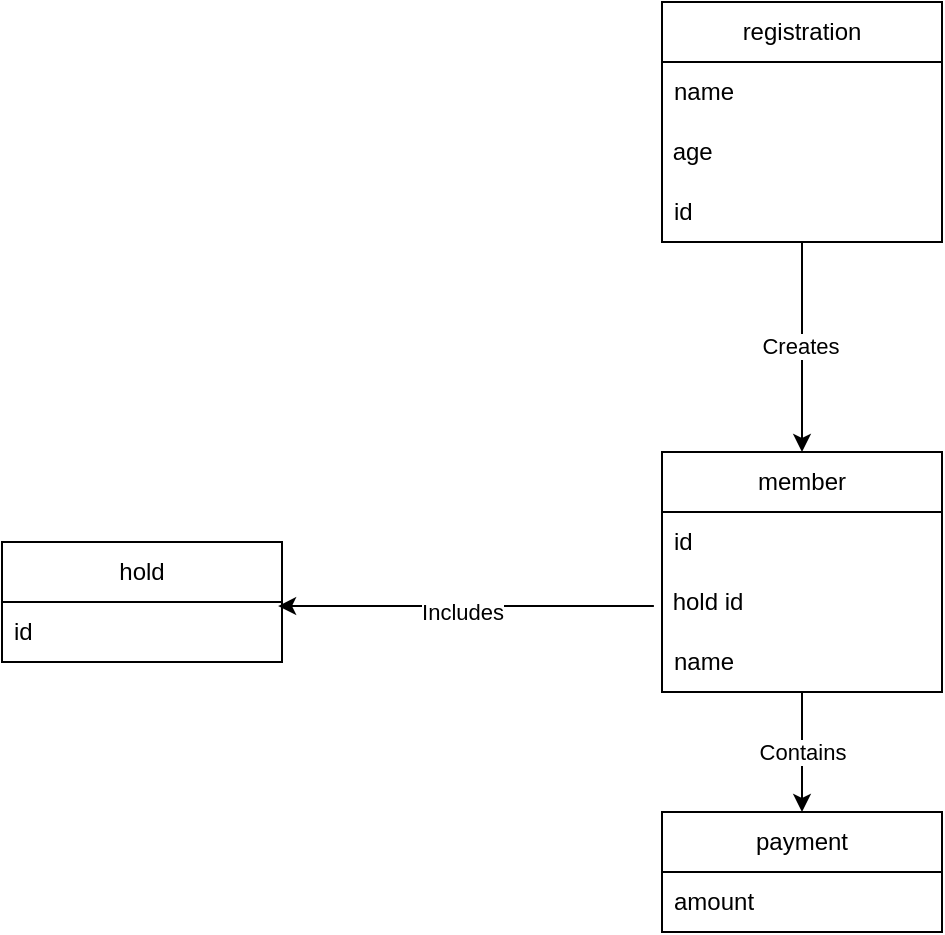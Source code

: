 <mxfile version="26.2.14">
  <diagram name="Page-1" id="9f46799a-70d6-7492-0946-bef42562c5a5">
    <mxGraphModel grid="1" page="1" gridSize="10" guides="1" tooltips="1" connect="1" arrows="1" fold="1" pageScale="1" pageWidth="1100" pageHeight="850" background="none" math="0" shadow="0">
      <root>
        <mxCell id="0" />
        <mxCell id="1" parent="0" />
        <mxCell id="MH6S6-4RASFPbwrQGaFU-1" value="registration" style="swimlane;fontStyle=0;childLayout=stackLayout;horizontal=1;startSize=30;horizontalStack=0;resizeParent=1;resizeParentMax=0;resizeLast=0;collapsible=1;marginBottom=0;whiteSpace=wrap;html=1;" vertex="1" parent="1">
          <mxGeometry x="480" y="95" width="140" height="120" as="geometry" />
        </mxCell>
        <mxCell id="MH6S6-4RASFPbwrQGaFU-3" value="name" style="text;strokeColor=none;fillColor=none;align=left;verticalAlign=middle;spacingLeft=4;spacingRight=4;overflow=hidden;points=[[0,0.5],[1,0.5]];portConstraint=eastwest;rotatable=0;whiteSpace=wrap;html=1;" vertex="1" parent="MH6S6-4RASFPbwrQGaFU-1">
          <mxGeometry y="30" width="140" height="30" as="geometry" />
        </mxCell>
        <mxCell id="5LCAq30jUFojzuLI29wO-11" value="&lt;div&gt;&amp;nbsp;age&lt;/div&gt;" style="text;html=1;align=left;verticalAlign=middle;resizable=0;points=[];autosize=1;strokeColor=none;fillColor=none;" vertex="1" parent="MH6S6-4RASFPbwrQGaFU-1">
          <mxGeometry y="60" width="140" height="30" as="geometry" />
        </mxCell>
        <mxCell id="MH6S6-4RASFPbwrQGaFU-4" value="id" style="text;strokeColor=none;fillColor=none;align=left;verticalAlign=middle;spacingLeft=4;spacingRight=4;overflow=hidden;points=[[0,0.5],[1,0.5]];portConstraint=eastwest;rotatable=0;whiteSpace=wrap;html=1;" vertex="1" parent="MH6S6-4RASFPbwrQGaFU-1">
          <mxGeometry y="90" width="140" height="30" as="geometry" />
        </mxCell>
        <mxCell id="5LCAq30jUFojzuLI29wO-18" value="Contains" style="edgeStyle=orthogonalEdgeStyle;rounded=0;orthogonalLoop=1;jettySize=auto;html=1;exitX=0.5;exitY=0;exitDx=0;exitDy=0;entryX=0.5;entryY=1;entryDx=0;entryDy=0;startArrow=classic;startFill=1;endArrow=none;" edge="1" parent="1" source="5LCAq30jUFojzuLI29wO-2" target="5LCAq30jUFojzuLI29wO-6">
          <mxGeometry relative="1" as="geometry" />
        </mxCell>
        <mxCell id="5LCAq30jUFojzuLI29wO-2" value="payment" style="swimlane;fontStyle=0;childLayout=stackLayout;horizontal=1;startSize=30;horizontalStack=0;resizeParent=1;resizeParentMax=0;resizeLast=0;collapsible=1;marginBottom=0;whiteSpace=wrap;html=1;" vertex="1" parent="1">
          <mxGeometry x="480" y="500" width="140" height="60" as="geometry" />
        </mxCell>
        <mxCell id="5LCAq30jUFojzuLI29wO-3" value="&lt;div&gt;amount&lt;/div&gt;" style="text;strokeColor=none;fillColor=none;align=left;verticalAlign=middle;spacingLeft=4;spacingRight=4;overflow=hidden;points=[[0,0.5],[1,0.5]];portConstraint=eastwest;rotatable=0;whiteSpace=wrap;html=1;" vertex="1" parent="5LCAq30jUFojzuLI29wO-2">
          <mxGeometry y="30" width="140" height="30" as="geometry" />
        </mxCell>
        <mxCell id="5LCAq30jUFojzuLI29wO-6" value="member" style="swimlane;fontStyle=0;childLayout=stackLayout;horizontal=1;startSize=30;horizontalStack=0;resizeParent=1;resizeParentMax=0;resizeLast=0;collapsible=1;marginBottom=0;whiteSpace=wrap;html=1;align=center;" vertex="1" parent="1">
          <mxGeometry x="480" y="320" width="140" height="120" as="geometry" />
        </mxCell>
        <mxCell id="5LCAq30jUFojzuLI29wO-7" value="id" style="text;strokeColor=none;fillColor=none;align=left;verticalAlign=middle;spacingLeft=4;spacingRight=4;overflow=hidden;points=[[0,0.5],[1,0.5]];portConstraint=eastwest;rotatable=0;whiteSpace=wrap;html=1;" vertex="1" parent="5LCAq30jUFojzuLI29wO-6">
          <mxGeometry y="30" width="140" height="30" as="geometry" />
        </mxCell>
        <mxCell id="5LCAq30jUFojzuLI29wO-20" value="&amp;nbsp;hold id" style="text;html=1;align=left;verticalAlign=middle;resizable=0;points=[];autosize=1;strokeColor=none;fillColor=none;" vertex="1" parent="5LCAq30jUFojzuLI29wO-6">
          <mxGeometry y="60" width="140" height="30" as="geometry" />
        </mxCell>
        <mxCell id="5LCAq30jUFojzuLI29wO-8" value="name" style="text;strokeColor=none;fillColor=none;align=left;verticalAlign=middle;spacingLeft=4;spacingRight=4;overflow=hidden;points=[[0,0.5],[1,0.5]];portConstraint=eastwest;rotatable=0;whiteSpace=wrap;html=1;" vertex="1" parent="5LCAq30jUFojzuLI29wO-6">
          <mxGeometry y="90" width="140" height="30" as="geometry" />
        </mxCell>
        <mxCell id="5LCAq30jUFojzuLI29wO-13" style="edgeStyle=orthogonalEdgeStyle;rounded=0;orthogonalLoop=1;jettySize=auto;html=1;exitX=0.5;exitY=1;exitDx=0;exitDy=0;entryX=0.5;entryY=0;entryDx=0;entryDy=0;" edge="1" parent="1" source="MH6S6-4RASFPbwrQGaFU-1" target="5LCAq30jUFojzuLI29wO-6">
          <mxGeometry relative="1" as="geometry" />
        </mxCell>
        <mxCell id="5LCAq30jUFojzuLI29wO-14" value="Creates" style="edgeLabel;html=1;align=center;verticalAlign=middle;resizable=0;points=[];" connectable="0" vertex="1" parent="5LCAq30jUFojzuLI29wO-13">
          <mxGeometry x="-0.009" y="-1" relative="1" as="geometry">
            <mxPoint as="offset" />
          </mxGeometry>
        </mxCell>
        <mxCell id="5LCAq30jUFojzuLI29wO-22" value="hold" style="swimlane;fontStyle=0;childLayout=stackLayout;horizontal=1;startSize=30;horizontalStack=0;resizeParent=1;resizeParentMax=0;resizeLast=0;collapsible=1;marginBottom=0;whiteSpace=wrap;html=1;" vertex="1" parent="1">
          <mxGeometry x="150" y="365" width="140" height="60" as="geometry" />
        </mxCell>
        <mxCell id="5LCAq30jUFojzuLI29wO-23" value="id" style="text;strokeColor=none;fillColor=none;align=left;verticalAlign=middle;spacingLeft=4;spacingRight=4;overflow=hidden;points=[[0,0.5],[1,0.5]];portConstraint=eastwest;rotatable=0;whiteSpace=wrap;html=1;" vertex="1" parent="5LCAq30jUFojzuLI29wO-22">
          <mxGeometry y="30" width="140" height="30" as="geometry" />
        </mxCell>
        <mxCell id="5LCAq30jUFojzuLI29wO-21" style="edgeStyle=orthogonalEdgeStyle;rounded=0;orthogonalLoop=1;jettySize=auto;html=1;exitX=-0.029;exitY=0.567;exitDx=0;exitDy=0;exitPerimeter=0;entryX=0.986;entryY=0.067;entryDx=0;entryDy=0;entryPerimeter=0;" edge="1" parent="1" source="5LCAq30jUFojzuLI29wO-20" target="5LCAq30jUFojzuLI29wO-23">
          <mxGeometry relative="1" as="geometry">
            <mxPoint x="310" y="365" as="targetPoint" />
          </mxGeometry>
        </mxCell>
        <mxCell id="5LCAq30jUFojzuLI29wO-27" value="Includes" style="edgeLabel;html=1;align=center;verticalAlign=middle;resizable=0;points=[];" connectable="0" vertex="1" parent="5LCAq30jUFojzuLI29wO-21">
          <mxGeometry x="0.021" y="3" relative="1" as="geometry">
            <mxPoint as="offset" />
          </mxGeometry>
        </mxCell>
      </root>
    </mxGraphModel>
  </diagram>
</mxfile>
